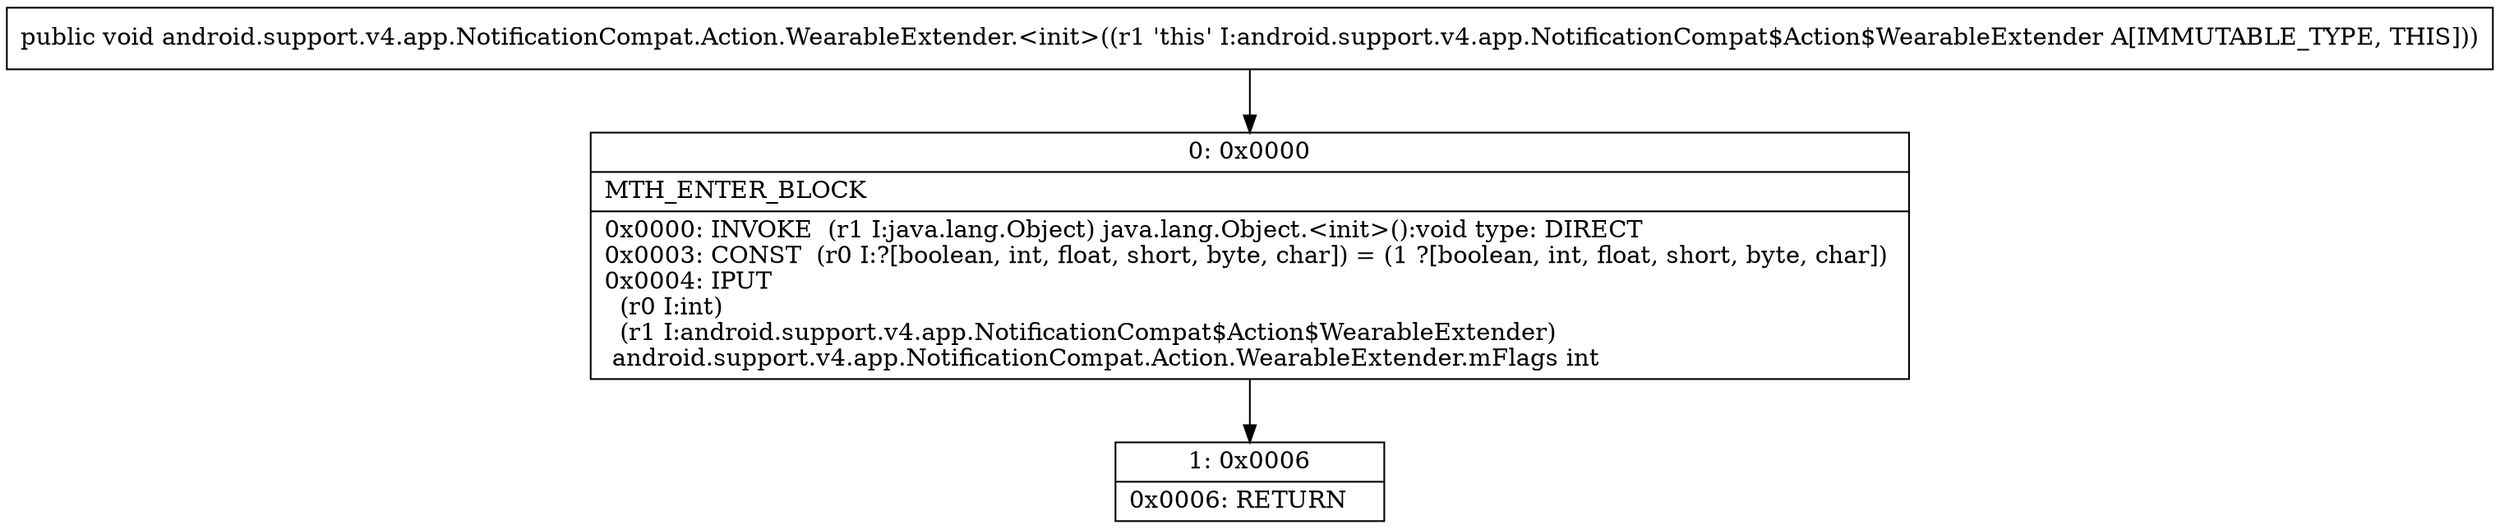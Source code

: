digraph "CFG forandroid.support.v4.app.NotificationCompat.Action.WearableExtender.\<init\>()V" {
Node_0 [shape=record,label="{0\:\ 0x0000|MTH_ENTER_BLOCK\l|0x0000: INVOKE  (r1 I:java.lang.Object) java.lang.Object.\<init\>():void type: DIRECT \l0x0003: CONST  (r0 I:?[boolean, int, float, short, byte, char]) = (1 ?[boolean, int, float, short, byte, char]) \l0x0004: IPUT  \l  (r0 I:int)\l  (r1 I:android.support.v4.app.NotificationCompat$Action$WearableExtender)\l android.support.v4.app.NotificationCompat.Action.WearableExtender.mFlags int \l}"];
Node_1 [shape=record,label="{1\:\ 0x0006|0x0006: RETURN   \l}"];
MethodNode[shape=record,label="{public void android.support.v4.app.NotificationCompat.Action.WearableExtender.\<init\>((r1 'this' I:android.support.v4.app.NotificationCompat$Action$WearableExtender A[IMMUTABLE_TYPE, THIS])) }"];
MethodNode -> Node_0;
Node_0 -> Node_1;
}

